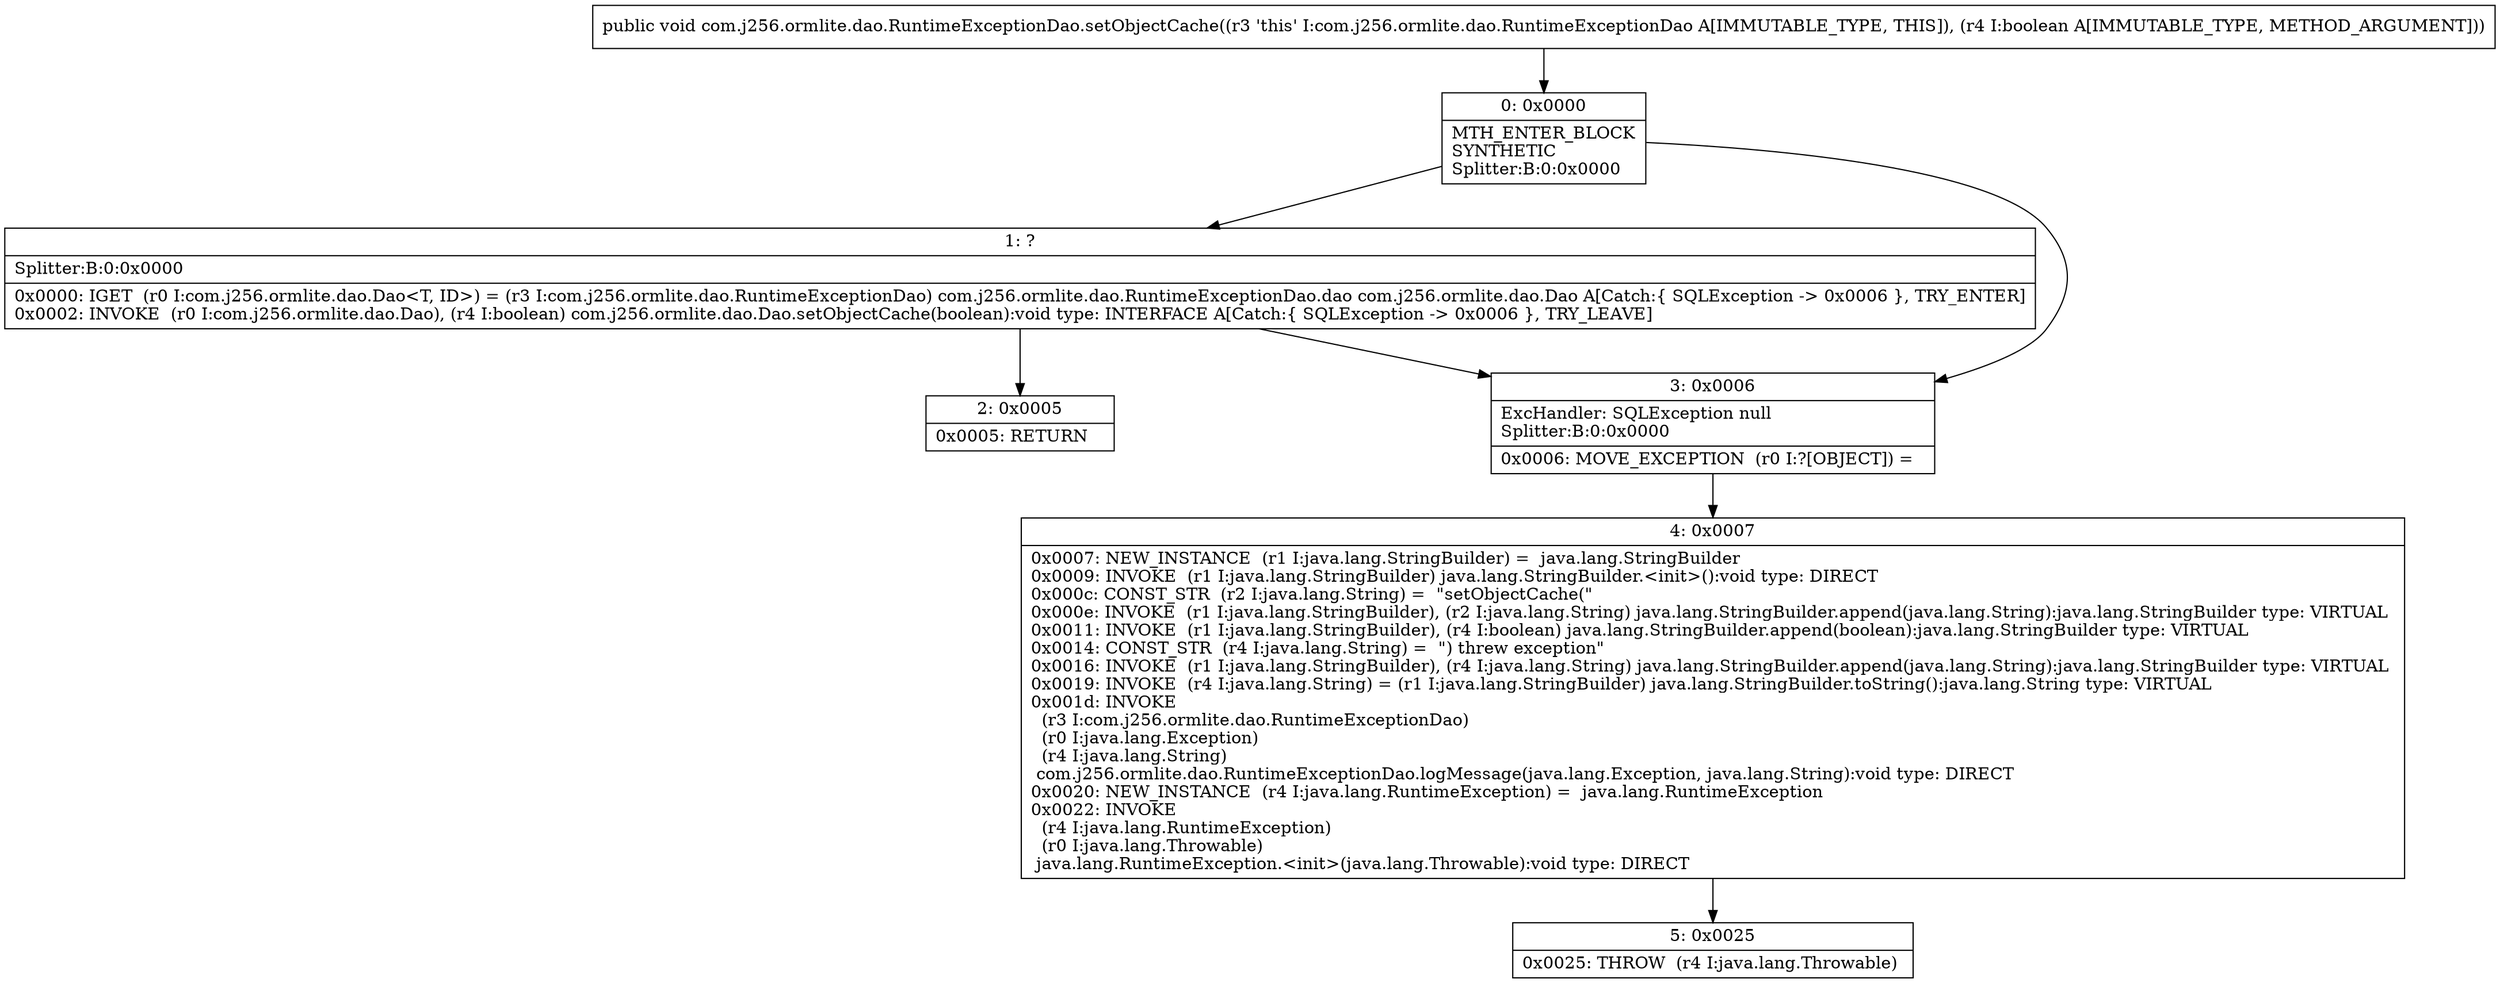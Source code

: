 digraph "CFG forcom.j256.ormlite.dao.RuntimeExceptionDao.setObjectCache(Z)V" {
Node_0 [shape=record,label="{0\:\ 0x0000|MTH_ENTER_BLOCK\lSYNTHETIC\lSplitter:B:0:0x0000\l}"];
Node_1 [shape=record,label="{1\:\ ?|Splitter:B:0:0x0000\l|0x0000: IGET  (r0 I:com.j256.ormlite.dao.Dao\<T, ID\>) = (r3 I:com.j256.ormlite.dao.RuntimeExceptionDao) com.j256.ormlite.dao.RuntimeExceptionDao.dao com.j256.ormlite.dao.Dao A[Catch:\{ SQLException \-\> 0x0006 \}, TRY_ENTER]\l0x0002: INVOKE  (r0 I:com.j256.ormlite.dao.Dao), (r4 I:boolean) com.j256.ormlite.dao.Dao.setObjectCache(boolean):void type: INTERFACE A[Catch:\{ SQLException \-\> 0x0006 \}, TRY_LEAVE]\l}"];
Node_2 [shape=record,label="{2\:\ 0x0005|0x0005: RETURN   \l}"];
Node_3 [shape=record,label="{3\:\ 0x0006|ExcHandler: SQLException null\lSplitter:B:0:0x0000\l|0x0006: MOVE_EXCEPTION  (r0 I:?[OBJECT]) =  \l}"];
Node_4 [shape=record,label="{4\:\ 0x0007|0x0007: NEW_INSTANCE  (r1 I:java.lang.StringBuilder) =  java.lang.StringBuilder \l0x0009: INVOKE  (r1 I:java.lang.StringBuilder) java.lang.StringBuilder.\<init\>():void type: DIRECT \l0x000c: CONST_STR  (r2 I:java.lang.String) =  \"setObjectCache(\" \l0x000e: INVOKE  (r1 I:java.lang.StringBuilder), (r2 I:java.lang.String) java.lang.StringBuilder.append(java.lang.String):java.lang.StringBuilder type: VIRTUAL \l0x0011: INVOKE  (r1 I:java.lang.StringBuilder), (r4 I:boolean) java.lang.StringBuilder.append(boolean):java.lang.StringBuilder type: VIRTUAL \l0x0014: CONST_STR  (r4 I:java.lang.String) =  \") threw exception\" \l0x0016: INVOKE  (r1 I:java.lang.StringBuilder), (r4 I:java.lang.String) java.lang.StringBuilder.append(java.lang.String):java.lang.StringBuilder type: VIRTUAL \l0x0019: INVOKE  (r4 I:java.lang.String) = (r1 I:java.lang.StringBuilder) java.lang.StringBuilder.toString():java.lang.String type: VIRTUAL \l0x001d: INVOKE  \l  (r3 I:com.j256.ormlite.dao.RuntimeExceptionDao)\l  (r0 I:java.lang.Exception)\l  (r4 I:java.lang.String)\l com.j256.ormlite.dao.RuntimeExceptionDao.logMessage(java.lang.Exception, java.lang.String):void type: DIRECT \l0x0020: NEW_INSTANCE  (r4 I:java.lang.RuntimeException) =  java.lang.RuntimeException \l0x0022: INVOKE  \l  (r4 I:java.lang.RuntimeException)\l  (r0 I:java.lang.Throwable)\l java.lang.RuntimeException.\<init\>(java.lang.Throwable):void type: DIRECT \l}"];
Node_5 [shape=record,label="{5\:\ 0x0025|0x0025: THROW  (r4 I:java.lang.Throwable) \l}"];
MethodNode[shape=record,label="{public void com.j256.ormlite.dao.RuntimeExceptionDao.setObjectCache((r3 'this' I:com.j256.ormlite.dao.RuntimeExceptionDao A[IMMUTABLE_TYPE, THIS]), (r4 I:boolean A[IMMUTABLE_TYPE, METHOD_ARGUMENT])) }"];
MethodNode -> Node_0;
Node_0 -> Node_1;
Node_0 -> Node_3;
Node_1 -> Node_2;
Node_1 -> Node_3;
Node_3 -> Node_4;
Node_4 -> Node_5;
}

